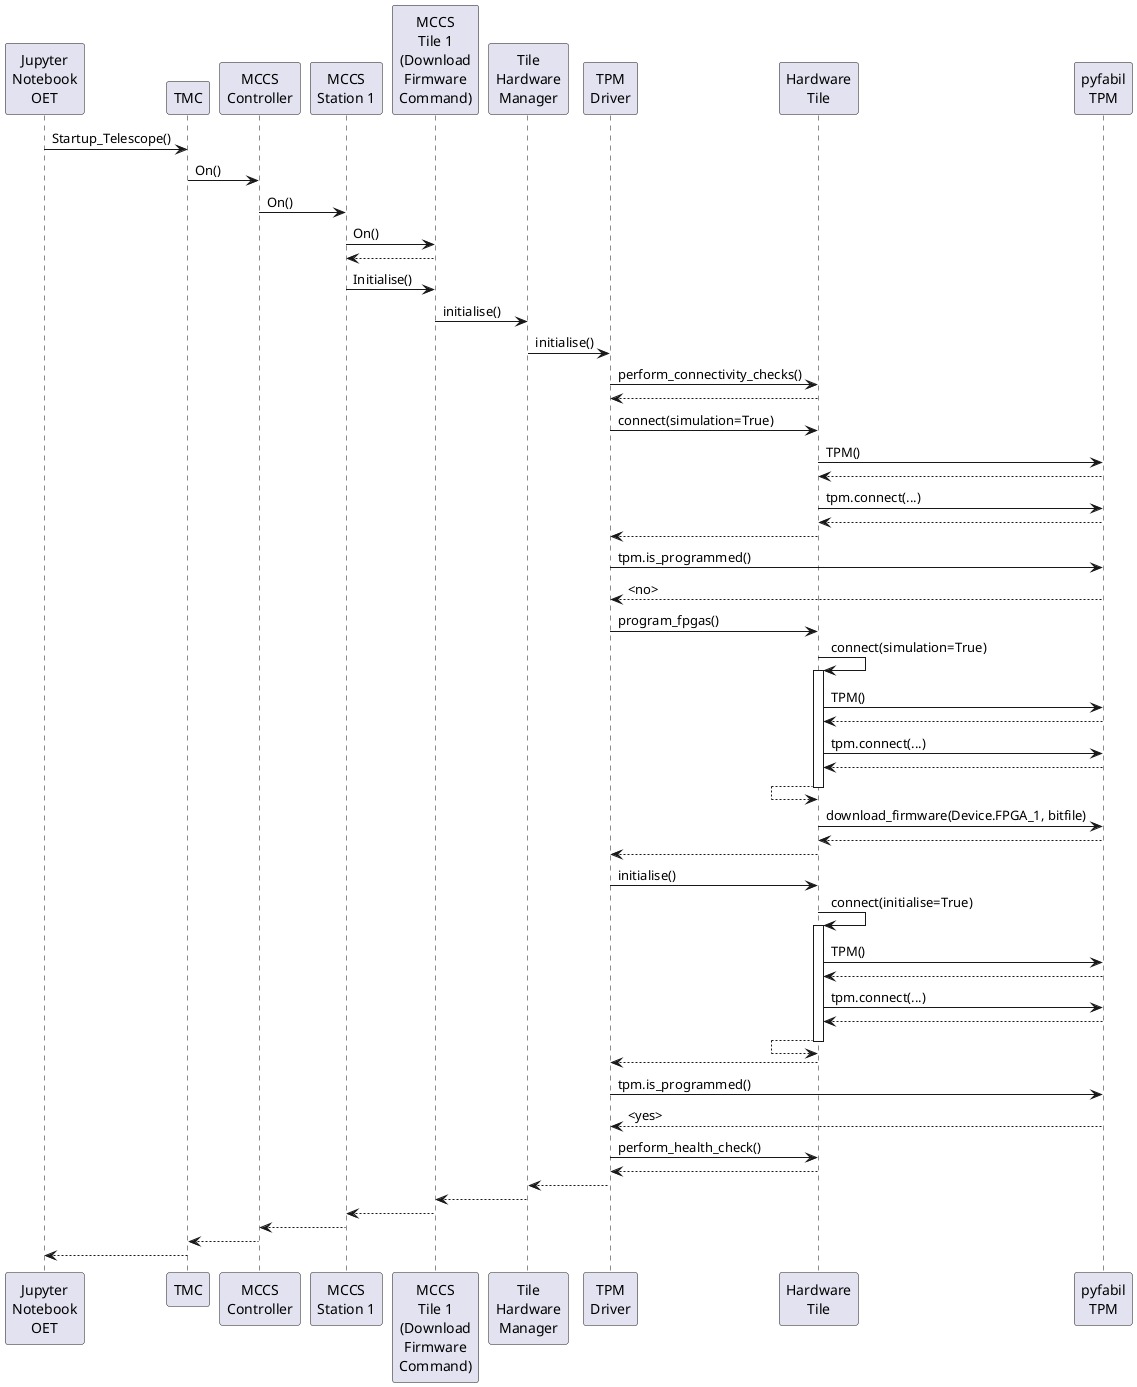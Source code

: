 @startuml

participant "Jupyter\nNotebook\nOET" as Jupyter
participant "TMC" as TMC
participant "MCCS\nController" as MCCS_Controller
participant "MCCS\nStation 1" as MCCS_Station_1
participant "MCCS\nTile 1\n(Download\nFirmware\nCommand)" as MCCS_Tile_1
participant "Tile\nHardware\nManager" as Tile_HW_Man
participant "TPM\nDriver" as TPM_Drv
participant "Hardware\nTile" as HW_Tile
participant "pyfabil\nTPM" as TPM

Jupyter -> TMC: Startup_Telescope()
TMC -> MCCS_Controller: On()
MCCS_Controller -> MCCS_Station_1: On()
MCCS_Station_1 -> MCCS_Tile_1: On()
MCCS_Station_1 <-- MCCS_Tile_1:
MCCS_Station_1 -> MCCS_Tile_1: Initialise()
MCCS_Tile_1 -> Tile_HW_Man: initialise()

Tile_HW_Man -> TPM_Drv: initialise()
TPM_Drv -> HW_Tile: perform_connectivity_checks()
TPM_Drv <-- HW_Tile:
TPM_Drv -> HW_Tile: connect(simulation=True)
HW_Tile -> TPM: TPM()
HW_Tile <-- TPM:
HW_Tile -> TPM: tpm.connect(...)
HW_Tile <-- TPM:
TPM_Drv <-- HW_Tile:
TPM_Drv -> TPM: tpm.is_programmed()
TPM_Drv <-- TPM: <no>

TPM_Drv -> HW_Tile: program_fpgas()
HW_Tile -> HW_Tile: connect(simulation=True)
activate HW_Tile
HW_Tile -> TPM: TPM()
HW_Tile <-- TPM:
HW_Tile -> TPM: tpm.connect(...)
HW_Tile <-- TPM:
HW_Tile <-- HW_Tile:
deactivate HW_Tile
HW_Tile -> TPM: download_firmware(Device.FPGA_1, bitfile)
HW_Tile <-- TPM:
TPM_Drv <-- HW_Tile:

TPM_Drv -> HW_Tile: initialise()

HW_Tile -> HW_Tile: connect(initialise=True)
activate HW_Tile
HW_Tile -> TPM: TPM()
HW_Tile <-- TPM:
HW_Tile -> TPM: tpm.connect(...)
HW_Tile <-- TPM:
HW_Tile <-- HW_Tile:
deactivate HW_Tile
TPM_Drv <-- HW_Tile:

TPM_Drv -> TPM: tpm.is_programmed()
TPM_Drv <-- TPM: <yes>

TPM_Drv -> HW_Tile: perform_health_check()
TPM_Drv <-- HW_Tile:

Tile_HW_Man <-- TPM_Drv:
MCCS_Tile_1 <-- Tile_HW_Man:
MCCS_Station_1 <-- MCCS_Tile_1:
MCCS_Controller <-- MCCS_Station_1:
TMC <-- MCCS_Controller:
Jupyter <-- TMC:

@enduml
